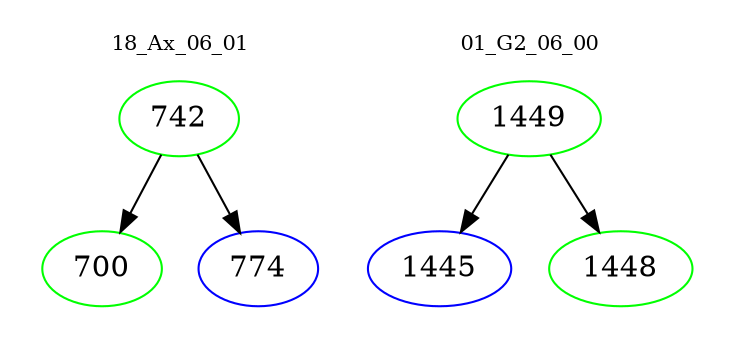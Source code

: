 digraph{
subgraph cluster_0 {
color = white
label = "18_Ax_06_01";
fontsize=10;
T0_742 [label="742", color="green"]
T0_742 -> T0_700 [color="black"]
T0_700 [label="700", color="green"]
T0_742 -> T0_774 [color="black"]
T0_774 [label="774", color="blue"]
}
subgraph cluster_1 {
color = white
label = "01_G2_06_00";
fontsize=10;
T1_1449 [label="1449", color="green"]
T1_1449 -> T1_1445 [color="black"]
T1_1445 [label="1445", color="blue"]
T1_1449 -> T1_1448 [color="black"]
T1_1448 [label="1448", color="green"]
}
}
